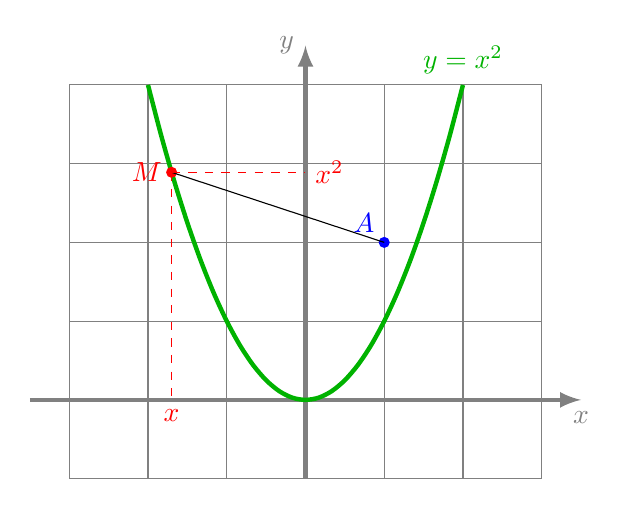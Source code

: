 \begin{tikzpicture}[scale=1]

\draw[->,>=latex,ultra  thick,gray] (-3.5,0)--(3.5,0) node[below] {$x$};
\draw[->,>=latex, ultra thick, gray] (0,-1)--(0,4.5) node[left] {$y$};
\draw[gray] (-3,-1) grid (3,4);
\draw[ultra thick, color=green!70!black,domain=-2:2,smooth] plot (\x,{\x*\x}) node[above]{$y=x^2$};


\coordinate (A) at (1,2);


\fill[blue] (A) circle (2pt) node[above left]{$A$};


\def\x{-1.7}

\coordinate (M) at (\x,\x*\x);
\fill[red] (M) circle (2pt) node[left]{$M$};
\draw (A)--(M);

\draw[dashed,red] (M)--(\x,0) node[below]{$x$};
\draw[dashed,red] (M)--(0,\x*\x) node[right]{$x^2$};




\end{tikzpicture}